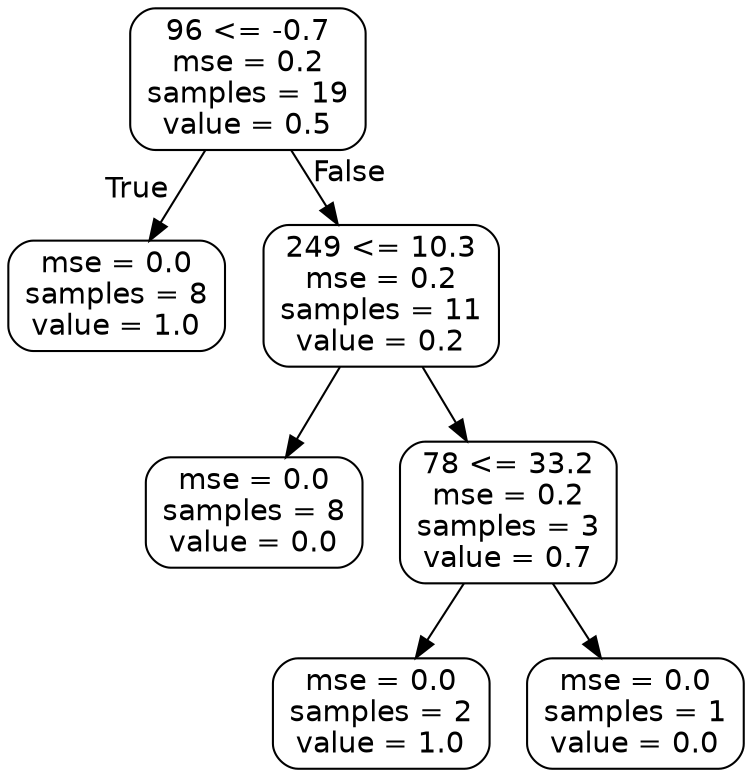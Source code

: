 digraph Tree {
node [shape=box, style="rounded", color="black", fontname=helvetica] ;
edge [fontname=helvetica] ;
0 [label="96 <= -0.7\nmse = 0.2\nsamples = 19\nvalue = 0.5"] ;
1 [label="mse = 0.0\nsamples = 8\nvalue = 1.0"] ;
0 -> 1 [labeldistance=2.5, labelangle=45, headlabel="True"] ;
2 [label="249 <= 10.3\nmse = 0.2\nsamples = 11\nvalue = 0.2"] ;
0 -> 2 [labeldistance=2.5, labelangle=-45, headlabel="False"] ;
3 [label="mse = 0.0\nsamples = 8\nvalue = 0.0"] ;
2 -> 3 ;
4 [label="78 <= 33.2\nmse = 0.2\nsamples = 3\nvalue = 0.7"] ;
2 -> 4 ;
5 [label="mse = 0.0\nsamples = 2\nvalue = 1.0"] ;
4 -> 5 ;
6 [label="mse = 0.0\nsamples = 1\nvalue = 0.0"] ;
4 -> 6 ;
}